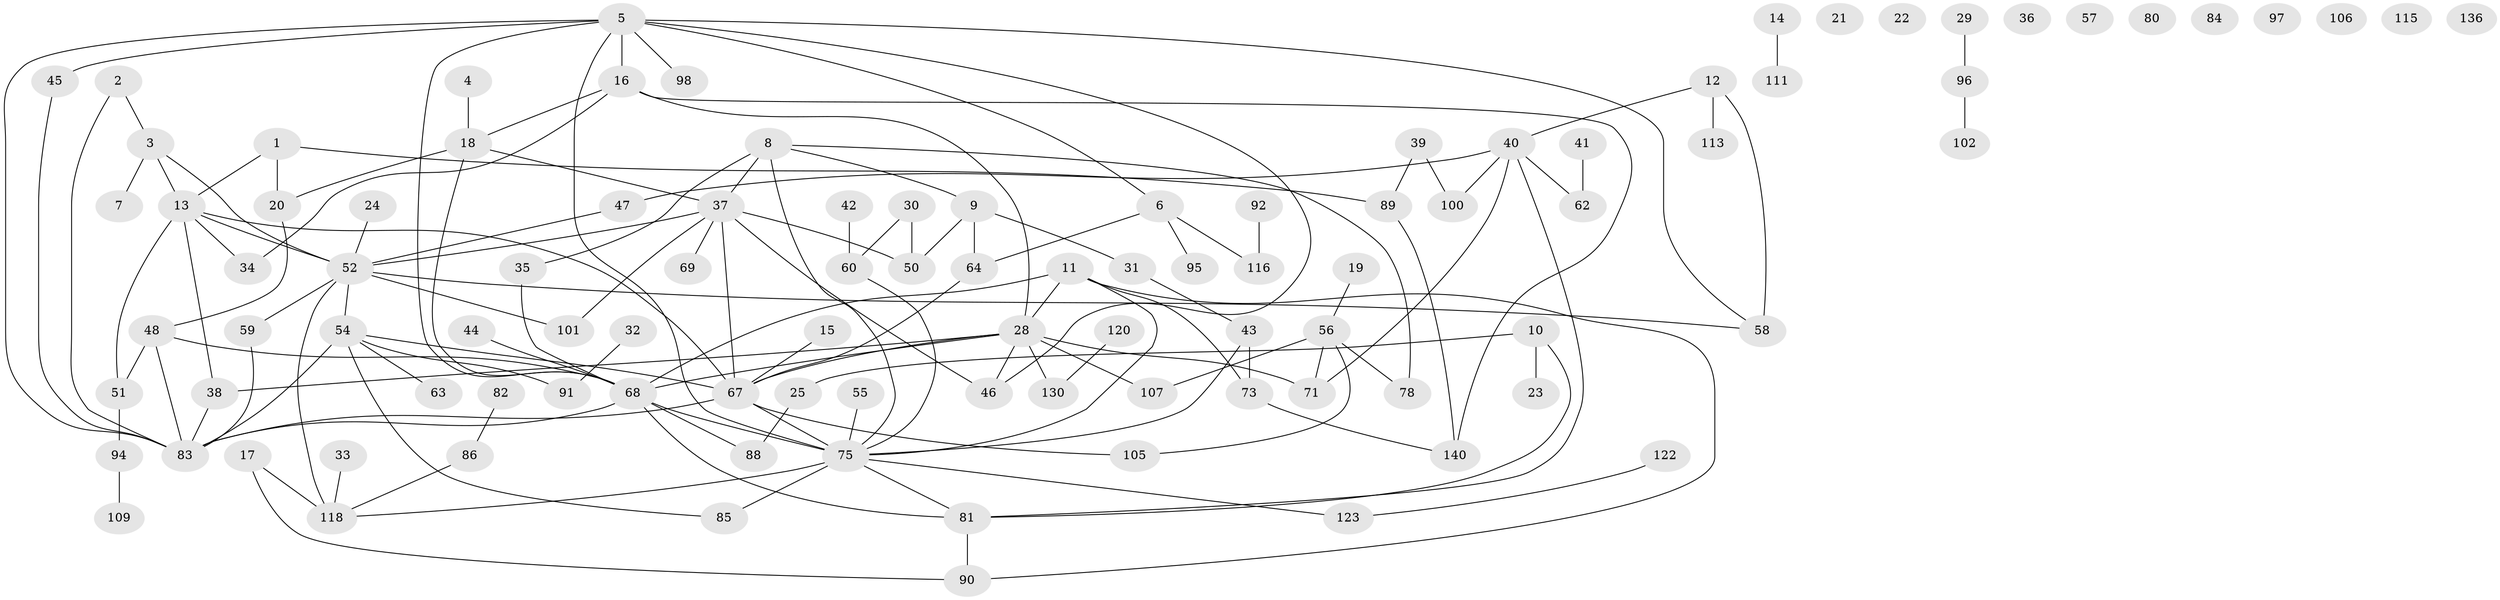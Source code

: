 // original degree distribution, {3: 0.23448275862068965, 2: 0.2689655172413793, 4: 0.12413793103448276, 1: 0.19310344827586207, 6: 0.041379310344827586, 7: 0.006896551724137931, 5: 0.04827586206896552, 0: 0.06896551724137931, 8: 0.006896551724137931, 10: 0.006896551724137931}
// Generated by graph-tools (version 1.1) at 2025/16/03/04/25 18:16:34]
// undirected, 101 vertices, 138 edges
graph export_dot {
graph [start="1"]
  node [color=gray90,style=filled];
  1;
  2;
  3;
  4;
  5 [super="+49+27"];
  6 [super="+93"];
  7 [super="+103"];
  8 [super="+129+26"];
  9 [super="+74"];
  10;
  11;
  12;
  13;
  14;
  15;
  16;
  17;
  18 [super="+134"];
  19;
  20;
  21;
  22;
  23;
  24;
  25;
  28 [super="+70+66"];
  29;
  30;
  31;
  32 [super="+139"];
  33;
  34;
  35;
  36;
  37 [super="+77"];
  38;
  39;
  40 [super="+53+61+121"];
  41;
  42;
  43;
  44 [super="+87"];
  45;
  46;
  47;
  48;
  50;
  51 [super="+141"];
  52 [super="+114+143+76"];
  54 [super="+128"];
  55;
  56 [super="+65"];
  57;
  58 [super="+72"];
  59;
  60;
  62;
  63;
  64;
  67 [super="+135+104"];
  68 [super="+99+119"];
  69;
  71;
  73;
  75 [super="+108+127"];
  78;
  80;
  81;
  82;
  83 [super="+112"];
  84;
  85;
  86;
  88;
  89;
  90;
  91;
  92;
  94;
  95;
  96;
  97;
  98;
  100;
  101;
  102;
  105;
  106;
  107;
  109;
  111;
  113;
  115;
  116;
  118;
  120;
  122 [super="+125"];
  123 [super="+133"];
  130;
  136;
  140;
  1 -- 13;
  1 -- 20;
  1 -- 89;
  2 -- 3;
  2 -- 83;
  3 -- 13;
  3 -- 7;
  3 -- 52;
  4 -- 18;
  5 -- 16;
  5 -- 98;
  5 -- 58;
  5 -- 83;
  5 -- 6;
  5 -- 45;
  5 -- 46;
  5 -- 75;
  5 -- 68;
  6 -- 116;
  6 -- 64;
  6 -- 95;
  8 -- 35;
  8 -- 37;
  8 -- 78;
  8 -- 75;
  8 -- 9;
  9 -- 31;
  9 -- 64;
  9 -- 50;
  10 -- 23;
  10 -- 25;
  10 -- 81;
  11 -- 28 [weight=2];
  11 -- 73;
  11 -- 90;
  11 -- 75;
  11 -- 68;
  12 -- 113;
  12 -- 58;
  12 -- 40;
  13 -- 34;
  13 -- 38;
  13 -- 52;
  13 -- 67;
  13 -- 51;
  14 -- 111;
  15 -- 67 [weight=2];
  16 -- 18;
  16 -- 34;
  16 -- 140;
  16 -- 28;
  17 -- 90;
  17 -- 118;
  18 -- 20;
  18 -- 37;
  18 -- 68;
  19 -- 56;
  20 -- 48;
  24 -- 52;
  25 -- 88;
  28 -- 38;
  28 -- 46;
  28 -- 67;
  28 -- 107;
  28 -- 130;
  28 -- 71;
  28 -- 68;
  29 -- 96;
  30 -- 50;
  30 -- 60;
  31 -- 43;
  32 -- 91;
  33 -- 118;
  35 -- 68;
  37 -- 50;
  37 -- 69;
  37 -- 67;
  37 -- 52;
  37 -- 101;
  37 -- 46;
  38 -- 83;
  39 -- 89;
  39 -- 100;
  40 -- 71;
  40 -- 81;
  40 -- 100;
  40 -- 62;
  40 -- 47;
  41 -- 62;
  42 -- 60;
  43 -- 73;
  43 -- 75;
  44 -- 68;
  45 -- 83;
  47 -- 52;
  48 -- 83;
  48 -- 68;
  48 -- 51;
  51 -- 94;
  52 -- 59;
  52 -- 54;
  52 -- 118 [weight=2];
  52 -- 58 [weight=2];
  52 -- 101;
  54 -- 63;
  54 -- 85;
  54 -- 67;
  54 -- 83;
  54 -- 91;
  55 -- 75;
  56 -- 78;
  56 -- 107;
  56 -- 105;
  56 -- 71;
  59 -- 83;
  60 -- 75;
  64 -- 67;
  67 -- 105;
  67 -- 75;
  67 -- 83;
  68 -- 75 [weight=3];
  68 -- 83;
  68 -- 88;
  68 -- 81;
  73 -- 140;
  75 -- 81;
  75 -- 118;
  75 -- 85;
  75 -- 123;
  81 -- 90;
  82 -- 86;
  86 -- 118;
  89 -- 140;
  92 -- 116;
  94 -- 109;
  96 -- 102;
  120 -- 130;
  122 -- 123;
}
